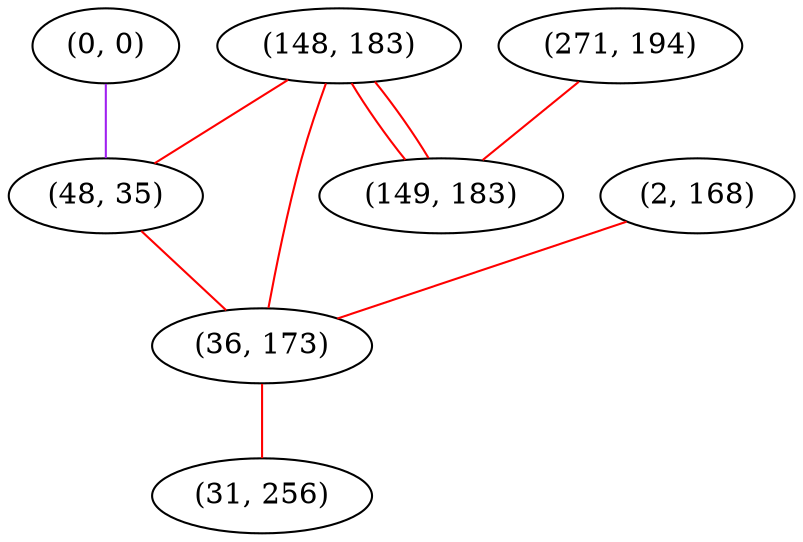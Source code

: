 graph "" {
"(148, 183)";
"(0, 0)";
"(271, 194)";
"(2, 168)";
"(48, 35)";
"(149, 183)";
"(36, 173)";
"(31, 256)";
"(148, 183)" -- "(36, 173)"  [color=red, key=0, weight=1];
"(148, 183)" -- "(48, 35)"  [color=red, key=0, weight=1];
"(148, 183)" -- "(149, 183)"  [color=red, key=0, weight=1];
"(148, 183)" -- "(149, 183)"  [color=red, key=1, weight=1];
"(0, 0)" -- "(48, 35)"  [color=purple, key=0, weight=4];
"(271, 194)" -- "(149, 183)"  [color=red, key=0, weight=1];
"(2, 168)" -- "(36, 173)"  [color=red, key=0, weight=1];
"(48, 35)" -- "(36, 173)"  [color=red, key=0, weight=1];
"(36, 173)" -- "(31, 256)"  [color=red, key=0, weight=1];
}
